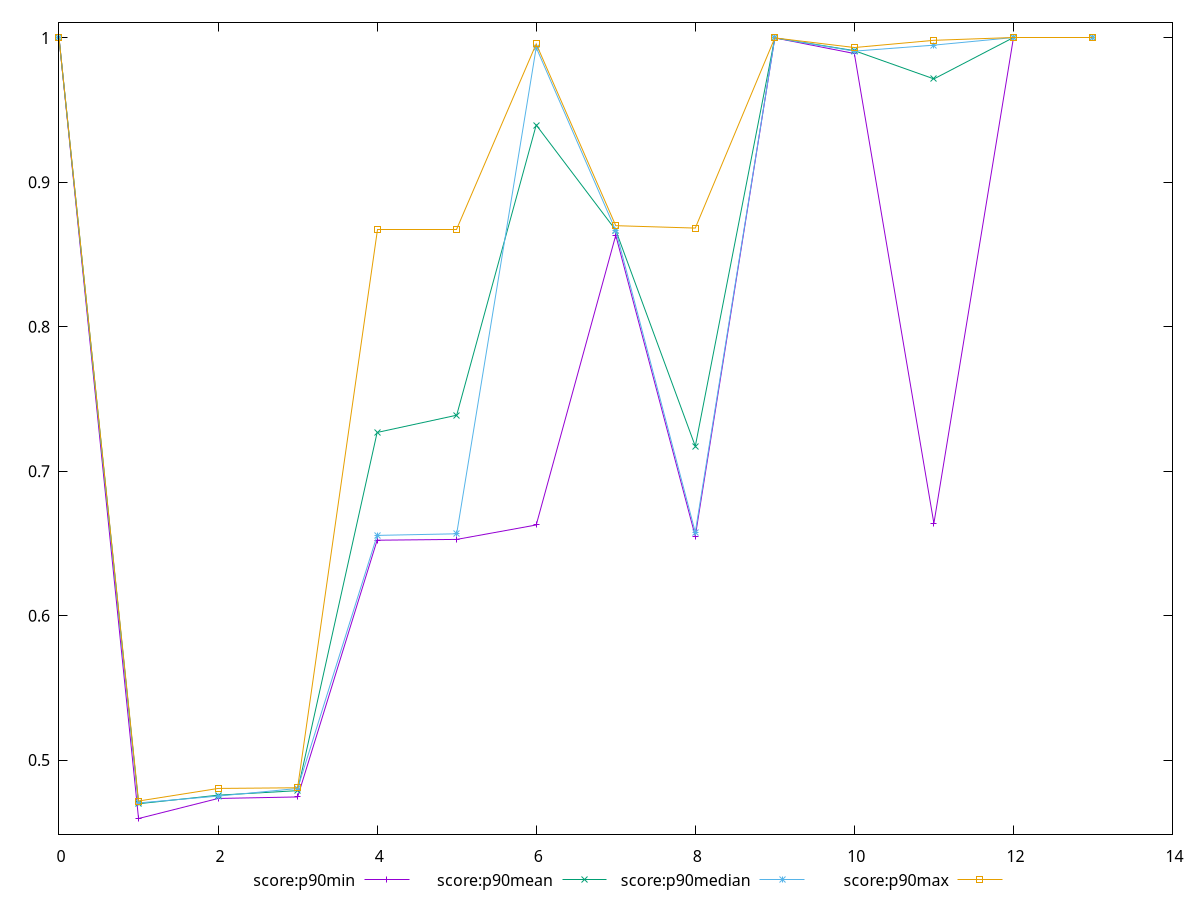 reset
set terminal svg size 640, 520 enhanced background rgb 'white'
set output "report_00007_2020-12-11T15:55:29.892Z/render-blocking-resources/progression/score.svg"

$scoreP90Min <<EOF
0 1
1 0.45952941176470585
2 0.47341176470588237
3 0.4744705882352941
4 0.6522222222222223
5 0.6527777777777778
6 0.6627777777777778
7 0.8633333333333333
8 0.655
9 1
10 0.9891666666666666
11 0.6638888888888889
12 1
13 1
EOF

$scoreP90Mean <<EOF
0 1
1 0.46975565610859743
2 0.4756987718164187
3 0.47883257918552047
4 0.7268376068376071
5 0.7387789987789989
6 0.9396916971916979
7 0.866868131868132
8 0.7172741147741147
9 1
10 0.9911538461538455
11 0.9716147741147748
12 1
13 1
EOF

$scoreP90Median <<EOF
0 1
1 0.4703529411764706
2 0.47505882352941176
3 0.4803529411764706
4 0.6555555555555556
5 0.6566666666666666
6 0.9933333333333333
7 0.8666666666666667
8 0.6577777777777778
9 1
10 0.9908333333333333
11 0.995
12 1
13 1
EOF

$scoreP90Max <<EOF
0 1
1 0.4716470588235294
2 0.4803529411764706
3 0.4808235294117647
4 0.8674999999999999
5 0.8674999999999999
6 0.9958333333333333
7 0.87
8 0.8683333333333333
9 1
10 0.9933333333333333
11 0.9983333333333333
12 1
13 1
EOF

set key outside below
set yrange [0.44871999999999995:1.010809411764706]

plot \
  $scoreP90Min title "score:p90min" with linespoints, \
  $scoreP90Mean title "score:p90mean" with linespoints, \
  $scoreP90Median title "score:p90median" with linespoints, \
  $scoreP90Max title "score:p90max" with linespoints, \


reset